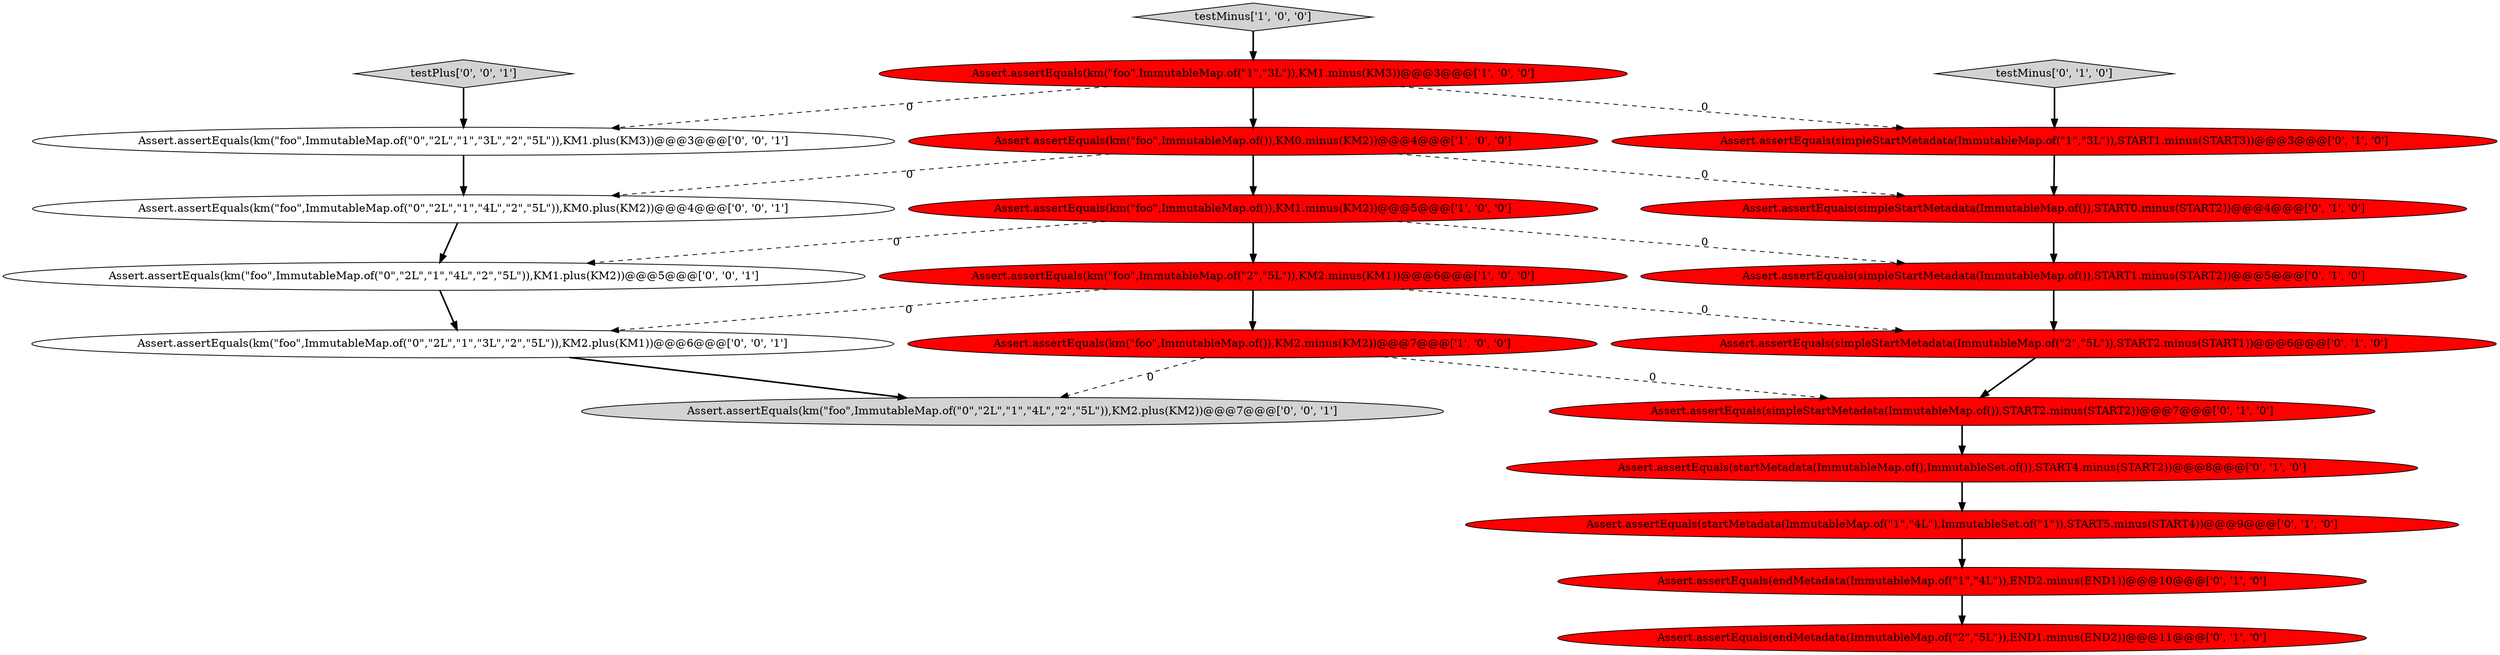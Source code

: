digraph {
17 [style = filled, label = "testPlus['0', '0', '1']", fillcolor = lightgray, shape = diamond image = "AAA0AAABBB3BBB"];
2 [style = filled, label = "Assert.assertEquals(km(\"foo\",ImmutableMap.of(\"2\",\"5L\")),KM2.minus(KM1))@@@6@@@['1', '0', '0']", fillcolor = red, shape = ellipse image = "AAA1AAABBB1BBB"];
3 [style = filled, label = "Assert.assertEquals(km(\"foo\",ImmutableMap.of()),KM2.minus(KM2))@@@7@@@['1', '0', '0']", fillcolor = red, shape = ellipse image = "AAA1AAABBB1BBB"];
6 [style = filled, label = "Assert.assertEquals(endMetadata(ImmutableMap.of(\"2\",\"5L\")),END1.minus(END2))@@@11@@@['0', '1', '0']", fillcolor = red, shape = ellipse image = "AAA1AAABBB2BBB"];
14 [style = filled, label = "Assert.assertEquals(simpleStartMetadata(ImmutableMap.of()),START2.minus(START2))@@@7@@@['0', '1', '0']", fillcolor = red, shape = ellipse image = "AAA1AAABBB2BBB"];
4 [style = filled, label = "testMinus['1', '0', '0']", fillcolor = lightgray, shape = diamond image = "AAA0AAABBB1BBB"];
7 [style = filled, label = "Assert.assertEquals(simpleStartMetadata(ImmutableMap.of()),START1.minus(START2))@@@5@@@['0', '1', '0']", fillcolor = red, shape = ellipse image = "AAA1AAABBB2BBB"];
12 [style = filled, label = "Assert.assertEquals(simpleStartMetadata(ImmutableMap.of(\"2\",\"5L\")),START2.minus(START1))@@@6@@@['0', '1', '0']", fillcolor = red, shape = ellipse image = "AAA1AAABBB2BBB"];
1 [style = filled, label = "Assert.assertEquals(km(\"foo\",ImmutableMap.of()),KM0.minus(KM2))@@@4@@@['1', '0', '0']", fillcolor = red, shape = ellipse image = "AAA1AAABBB1BBB"];
13 [style = filled, label = "Assert.assertEquals(simpleStartMetadata(ImmutableMap.of(\"1\",\"3L\")),START1.minus(START3))@@@3@@@['0', '1', '0']", fillcolor = red, shape = ellipse image = "AAA1AAABBB2BBB"];
10 [style = filled, label = "Assert.assertEquals(endMetadata(ImmutableMap.of(\"1\",\"4L\")),END2.minus(END1))@@@10@@@['0', '1', '0']", fillcolor = red, shape = ellipse image = "AAA1AAABBB2BBB"];
21 [style = filled, label = "Assert.assertEquals(km(\"foo\",ImmutableMap.of(\"0\",\"2L\",\"1\",\"4L\",\"2\",\"5L\")),KM1.plus(KM2))@@@5@@@['0', '0', '1']", fillcolor = white, shape = ellipse image = "AAA0AAABBB3BBB"];
0 [style = filled, label = "Assert.assertEquals(km(\"foo\",ImmutableMap.of(\"1\",\"3L\")),KM1.minus(KM3))@@@3@@@['1', '0', '0']", fillcolor = red, shape = ellipse image = "AAA1AAABBB1BBB"];
16 [style = filled, label = "Assert.assertEquals(km(\"foo\",ImmutableMap.of(\"0\",\"2L\",\"1\",\"4L\",\"2\",\"5L\")),KM0.plus(KM2))@@@4@@@['0', '0', '1']", fillcolor = white, shape = ellipse image = "AAA0AAABBB3BBB"];
19 [style = filled, label = "Assert.assertEquals(km(\"foo\",ImmutableMap.of(\"0\",\"2L\",\"1\",\"3L\",\"2\",\"5L\")),KM1.plus(KM3))@@@3@@@['0', '0', '1']", fillcolor = white, shape = ellipse image = "AAA0AAABBB3BBB"];
20 [style = filled, label = "Assert.assertEquals(km(\"foo\",ImmutableMap.of(\"0\",\"2L\",\"1\",\"3L\",\"2\",\"5L\")),KM2.plus(KM1))@@@6@@@['0', '0', '1']", fillcolor = white, shape = ellipse image = "AAA0AAABBB3BBB"];
18 [style = filled, label = "Assert.assertEquals(km(\"foo\",ImmutableMap.of(\"0\",\"2L\",\"1\",\"4L\",\"2\",\"5L\")),KM2.plus(KM2))@@@7@@@['0', '0', '1']", fillcolor = lightgray, shape = ellipse image = "AAA0AAABBB3BBB"];
8 [style = filled, label = "Assert.assertEquals(startMetadata(ImmutableMap.of(),ImmutableSet.of()),START4.minus(START2))@@@8@@@['0', '1', '0']", fillcolor = red, shape = ellipse image = "AAA1AAABBB2BBB"];
11 [style = filled, label = "Assert.assertEquals(startMetadata(ImmutableMap.of(\"1\",\"4L\"),ImmutableSet.of(\"1\")),START5.minus(START4))@@@9@@@['0', '1', '0']", fillcolor = red, shape = ellipse image = "AAA1AAABBB2BBB"];
15 [style = filled, label = "Assert.assertEquals(simpleStartMetadata(ImmutableMap.of()),START0.minus(START2))@@@4@@@['0', '1', '0']", fillcolor = red, shape = ellipse image = "AAA1AAABBB2BBB"];
9 [style = filled, label = "testMinus['0', '1', '0']", fillcolor = lightgray, shape = diamond image = "AAA0AAABBB2BBB"];
5 [style = filled, label = "Assert.assertEquals(km(\"foo\",ImmutableMap.of()),KM1.minus(KM2))@@@5@@@['1', '0', '0']", fillcolor = red, shape = ellipse image = "AAA1AAABBB1BBB"];
1->5 [style = bold, label=""];
2->20 [style = dashed, label="0"];
15->7 [style = bold, label=""];
7->12 [style = bold, label=""];
1->15 [style = dashed, label="0"];
0->19 [style = dashed, label="0"];
3->18 [style = dashed, label="0"];
2->3 [style = bold, label=""];
10->6 [style = bold, label=""];
17->19 [style = bold, label=""];
4->0 [style = bold, label=""];
19->16 [style = bold, label=""];
20->18 [style = bold, label=""];
2->12 [style = dashed, label="0"];
5->2 [style = bold, label=""];
21->20 [style = bold, label=""];
11->10 [style = bold, label=""];
1->16 [style = dashed, label="0"];
0->1 [style = bold, label=""];
16->21 [style = bold, label=""];
0->13 [style = dashed, label="0"];
12->14 [style = bold, label=""];
5->21 [style = dashed, label="0"];
14->8 [style = bold, label=""];
13->15 [style = bold, label=""];
5->7 [style = dashed, label="0"];
3->14 [style = dashed, label="0"];
8->11 [style = bold, label=""];
9->13 [style = bold, label=""];
}
